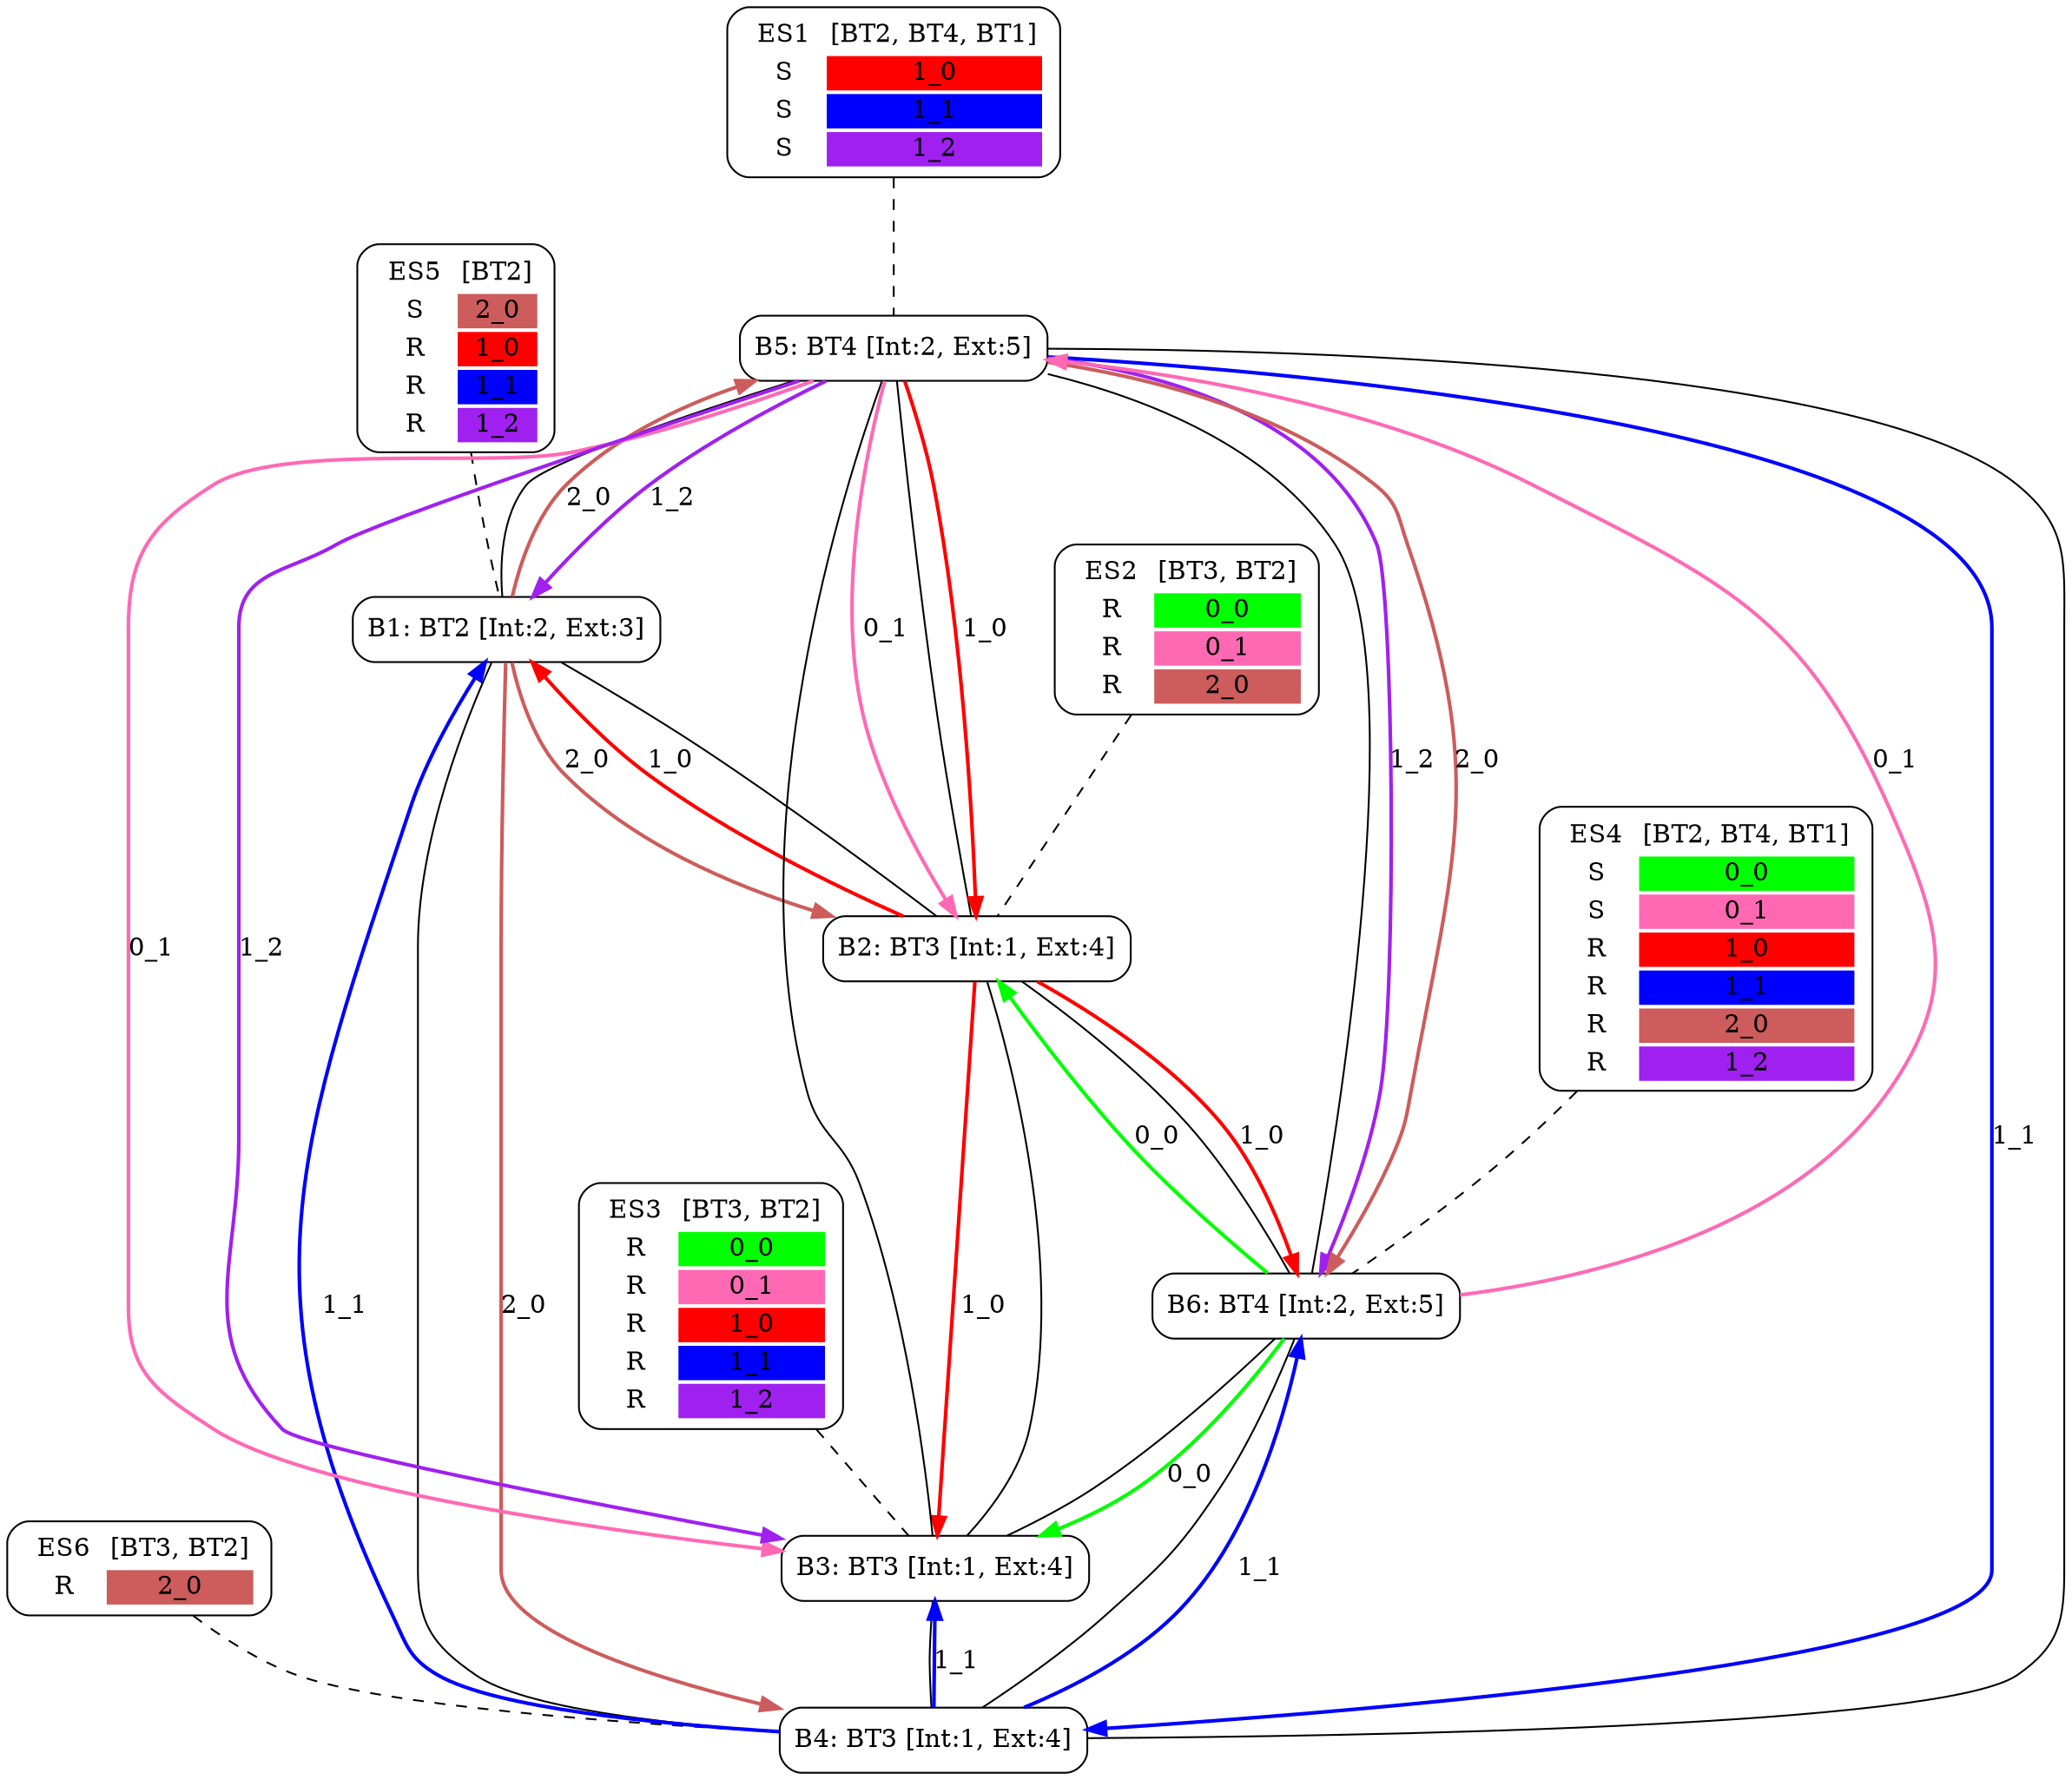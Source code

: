 digraph network {
  ES1 [ label=<<TABLE  BORDER="0"><TR> <TD ALIGN="CENTER" BORDER="0"> ES1 </TD> <TD>[BT2, BT4, BT1]</TD> </TR><TR><TD>S</TD><TD BGCOLOR="red">1_0</TD></TR>
<TR><TD>S</TD><TD BGCOLOR="blue">1_1</TD></TR>
<TR><TD>S</TD><TD BGCOLOR="purple">1_2</TD></TR>
</TABLE>> shape="box" style="rounded" ];
  ES2 [ label=<<TABLE  BORDER="0"><TR> <TD ALIGN="CENTER" BORDER="0"> ES2 </TD> <TD>[BT3, BT2]</TD> </TR><TR><TD>R</TD><TD BGCOLOR="green">0_0</TD></TR>
<TR><TD>R</TD><TD BGCOLOR="hotpink">0_1</TD></TR>
<TR><TD>R</TD><TD BGCOLOR="indianred">2_0</TD></TR>
</TABLE>> shape="box" style="rounded" ];
  ES3 [ label=<<TABLE  BORDER="0"><TR> <TD ALIGN="CENTER" BORDER="0"> ES3 </TD> <TD>[BT3, BT2]</TD> </TR><TR><TD>R</TD><TD BGCOLOR="green">0_0</TD></TR>
<TR><TD>R</TD><TD BGCOLOR="hotpink">0_1</TD></TR>
<TR><TD>R</TD><TD BGCOLOR="red">1_0</TD></TR>
<TR><TD>R</TD><TD BGCOLOR="blue">1_1</TD></TR>
<TR><TD>R</TD><TD BGCOLOR="purple">1_2</TD></TR>
</TABLE>> shape="box" style="rounded" ];
  ES4 [ label=<<TABLE  BORDER="0"><TR> <TD ALIGN="CENTER" BORDER="0"> ES4 </TD> <TD>[BT2, BT4, BT1]</TD> </TR><TR><TD>S</TD><TD BGCOLOR="green">0_0</TD></TR>
<TR><TD>S</TD><TD BGCOLOR="hotpink">0_1</TD></TR>
<TR><TD>R</TD><TD BGCOLOR="red">1_0</TD></TR>
<TR><TD>R</TD><TD BGCOLOR="blue">1_1</TD></TR>
<TR><TD>R</TD><TD BGCOLOR="indianred">2_0</TD></TR>
<TR><TD>R</TD><TD BGCOLOR="purple">1_2</TD></TR>
</TABLE>> shape="box" style="rounded" ];
  ES5 [ label=<<TABLE  BORDER="0"><TR> <TD ALIGN="CENTER" BORDER="0"> ES5 </TD> <TD>[BT2]</TD> </TR><TR><TD>S</TD><TD BGCOLOR="indianred">2_0</TD></TR>
<TR><TD>R</TD><TD BGCOLOR="red">1_0</TD></TR>
<TR><TD>R</TD><TD BGCOLOR="blue">1_1</TD></TR>
<TR><TD>R</TD><TD BGCOLOR="purple">1_2</TD></TR>
</TABLE>> shape="box" style="rounded" ];
  ES6 [ label=<<TABLE  BORDER="0"><TR> <TD ALIGN="CENTER" BORDER="0"> ES6 </TD> <TD>[BT3, BT2]</TD> </TR><TR><TD>R</TD><TD BGCOLOR="indianred">2_0</TD></TR>
</TABLE>> shape="box" style="rounded" ];
  B1 [ label="B1: BT2 [Int:2, Ext:3]" shape="box" style="rounded" ];
  B2 [ label="B2: BT3 [Int:1, Ext:4]" shape="box" style="rounded" ];
  B3 [ label="B3: BT3 [Int:1, Ext:4]" shape="box" style="rounded" ];
  B4 [ label="B4: BT3 [Int:1, Ext:4]" shape="box" style="rounded" ];
  B5 [ label="B5: BT4 [Int:2, Ext:5]" shape="box" style="rounded" ];
  B6 [ label="B6: BT4 [Int:2, Ext:5]" shape="box" style="rounded" ];
  ES1 -> B5 [ style="dashed" arrowhead="none" ];
  ES2 -> B2 [ style="dashed" arrowhead="none" ];
  ES3 -> B3 [ style="dashed" arrowhead="none" ];
  ES4 -> B6 [ style="dashed" arrowhead="none" ];
  ES5 -> B1 [ style="dashed" arrowhead="none" ];
  ES6 -> B4 [ style="dashed" arrowhead="none" ];
  B1 -> B2 [ arrowhead="none" ];
  B1 -> B4 [ arrowhead="none" ];
  B1 -> B5 [ arrowhead="none" ];
  B2 -> B3 [ arrowhead="none" ];
  B2 -> B5 [ arrowhead="none" ];
  B2 -> B6 [ arrowhead="none" ];
  B3 -> B4 [ arrowhead="none" ];
  B3 -> B5 [ arrowhead="none" ];
  B3 -> B6 [ arrowhead="none" ];
  B4 -> B5 [ arrowhead="none" ];
  B4 -> B6 [ arrowhead="none" ];
  B5 -> B6 [ arrowhead="none" ];
  B6 -> B2 [ label="0_0" color="green" style="bold" ];
  B6 -> B3 [ label="0_0" color="green" style="bold" ];
  B6 -> B5 [ label="0_1" color="hotpink" style="bold" ];
  B5 -> B2 [ label="0_1" color="hotpink" style="bold" ];
  B5 -> B3 [ label="0_1" color="hotpink" style="bold" ];
  B5 -> B2 [ label="1_0" color="red" style="bold" ];
  B2 -> B1 [ label="1_0" color="red" style="bold" ];
  B2 -> B3 [ label="1_0" color="red" style="bold" ];
  B2 -> B6 [ label="1_0" color="red" style="bold" ];
  B5 -> B4 [ label="1_1" color="blue" style="bold" ];
  B4 -> B1 [ label="1_1" color="blue" style="bold" ];
  B4 -> B3 [ label="1_1" color="blue" style="bold" ];
  B4 -> B6 [ label="1_1" color="blue" style="bold" ];
  B5 -> B1 [ label="1_2" color="purple" style="bold" ];
  B5 -> B3 [ label="1_2" color="purple" style="bold" ];
  B5 -> B6 [ label="1_2" color="purple" style="bold" ];
  B1 -> B2 [ label="2_0" color="indianred" style="bold" ];
  B1 -> B4 [ label="2_0" color="indianred" style="bold" ];
  B1 -> B5 [ label="2_0" color="indianred" style="bold" ];
  B5 -> B6 [ label="2_0" color="indianred" style="bold" ];
}
